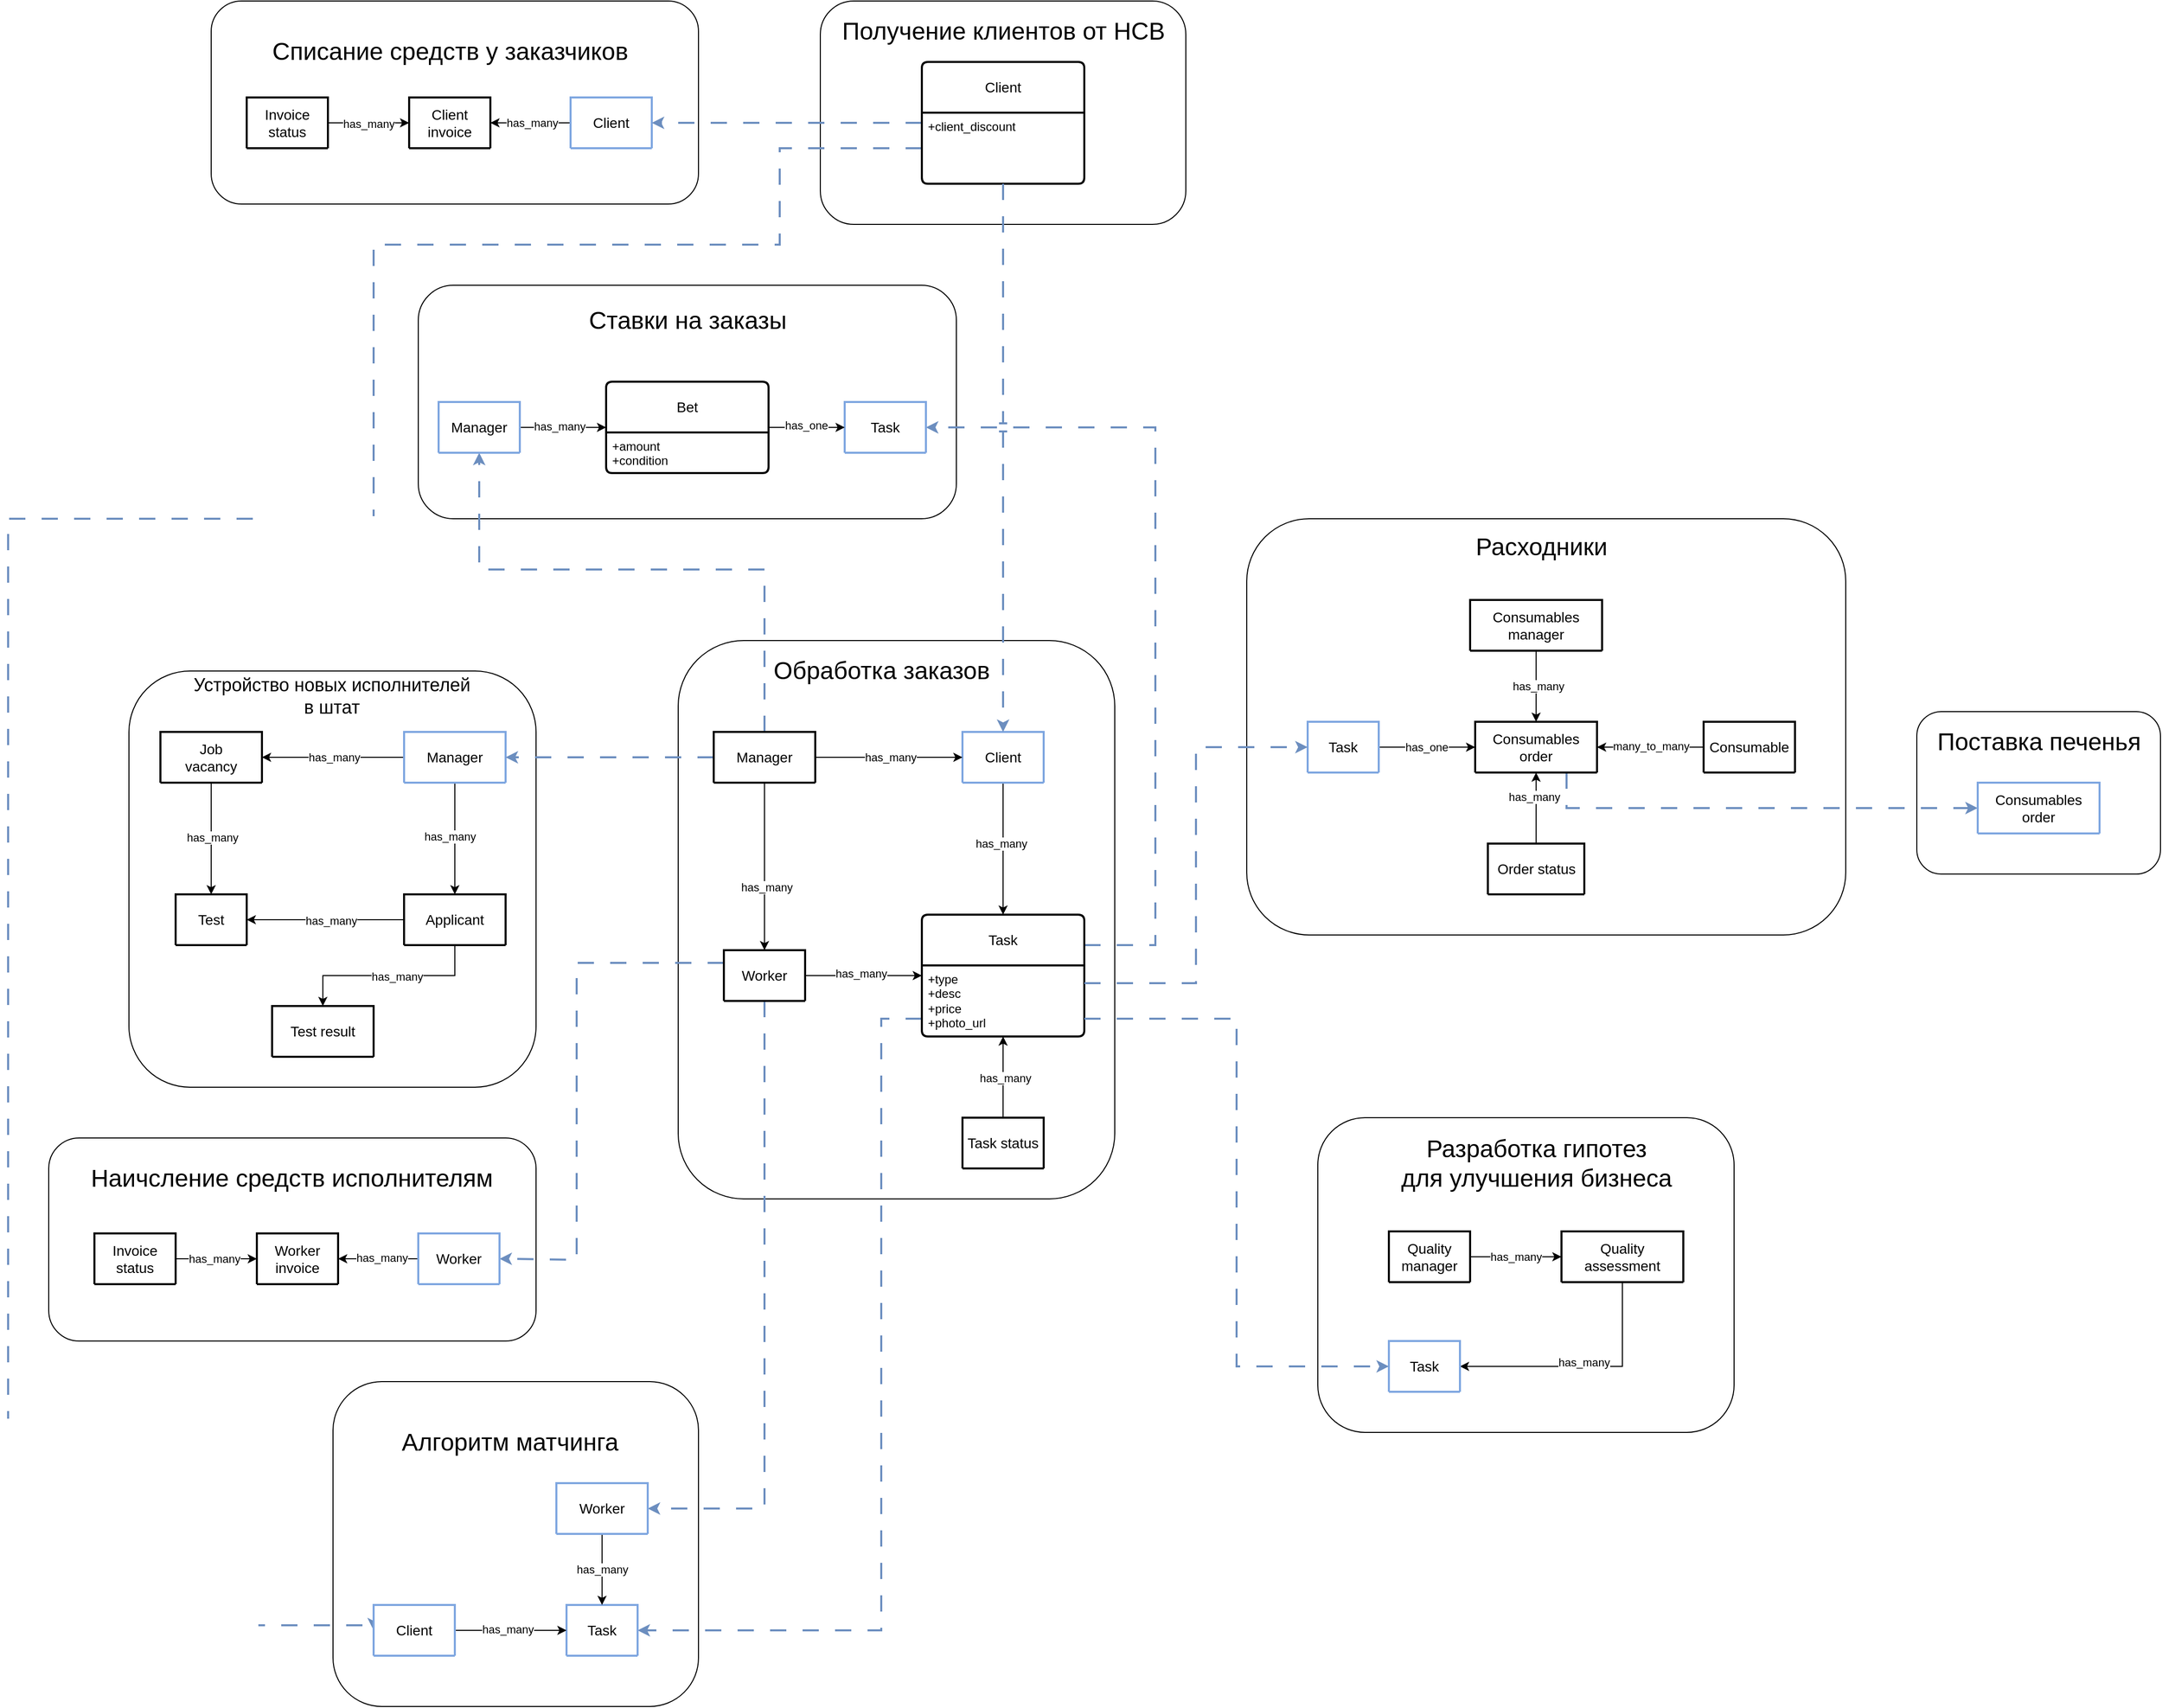 <mxfile version="26.0.9">
  <diagram name="Страница — 1" id="gqWjCBKimB9imq09bjyO">
    <mxGraphModel dx="2390" dy="2576" grid="1" gridSize="10" guides="1" tooltips="1" connect="1" arrows="1" fold="1" page="1" pageScale="1" pageWidth="827" pageHeight="1169" math="0" shadow="0">
      <root>
        <mxCell id="0" />
        <mxCell id="1" parent="0" />
        <mxCell id="gh-8znMGUpCOYyHDODqv-152" value="" style="rounded=1;whiteSpace=wrap;html=1;fillColor=none;" parent="1" vertex="1">
          <mxGeometry x="1260" y="-90" width="590" height="410" as="geometry" />
        </mxCell>
        <mxCell id="YF_jKcvH86-lbacQccW4-6" value="" style="rounded=1;whiteSpace=wrap;html=1;fillColor=none;" vertex="1" parent="1">
          <mxGeometry x="360" y="760" width="360" height="320" as="geometry" />
        </mxCell>
        <mxCell id="bqryw9lpH8J73LWhgrvI-31" value="" style="rounded=1;whiteSpace=wrap;html=1;fillColor=none;" parent="1" vertex="1">
          <mxGeometry x="159" y="60" width="401" height="410" as="geometry" />
        </mxCell>
        <mxCell id="bqryw9lpH8J73LWhgrvI-29" value="" style="rounded=1;whiteSpace=wrap;html=1;fillColor=none;" parent="1" vertex="1">
          <mxGeometry x="840" y="-600" width="360" height="220" as="geometry" />
        </mxCell>
        <mxCell id="xC7fjb5rs_8CJfGlBUiD-1" value="" style="rounded=1;whiteSpace=wrap;html=1;fillColor=none;" parent="1" vertex="1">
          <mxGeometry x="240" y="-600" width="480" height="200" as="geometry" />
        </mxCell>
        <mxCell id="bqryw9lpH8J73LWhgrvI-33" value="" style="rounded=1;whiteSpace=wrap;html=1;fillColor=none;" parent="1" vertex="1">
          <mxGeometry x="700" y="30" width="430" height="550" as="geometry" />
        </mxCell>
        <mxCell id="gh-8znMGUpCOYyHDODqv-158" value="" style="rounded=1;whiteSpace=wrap;html=1;fillColor=none;" parent="1" vertex="1">
          <mxGeometry x="444" y="-320" width="530" height="230" as="geometry" />
        </mxCell>
        <mxCell id="gh-8znMGUpCOYyHDODqv-161" value="" style="rounded=1;whiteSpace=wrap;html=1;fillColor=none;" parent="1" vertex="1">
          <mxGeometry x="1330" y="500" width="410" height="310" as="geometry" />
        </mxCell>
        <mxCell id="gh-8znMGUpCOYyHDODqv-3" value="Устройство новых исполнителей&lt;div&gt;в штат&lt;/div&gt;" style="text;html=1;align=center;verticalAlign=middle;whiteSpace=wrap;rounded=0;fontFamily=Helvetica;fontSize=18;fontColor=default;autosize=1;resizable=0;" parent="1" vertex="1">
          <mxGeometry x="209" y="55" width="300" height="60" as="geometry" />
        </mxCell>
        <mxCell id="gh-8znMGUpCOYyHDODqv-14" style="edgeStyle=orthogonalEdgeStyle;rounded=0;orthogonalLoop=1;jettySize=auto;html=1;entryX=1;entryY=0.5;entryDx=0;entryDy=0;" parent="1" source="gh-8znMGUpCOYyHDODqv-4" target="gh-8znMGUpCOYyHDODqv-10" edge="1">
          <mxGeometry relative="1" as="geometry" />
        </mxCell>
        <mxCell id="gh-8znMGUpCOYyHDODqv-15" value="has_many" style="edgeLabel;html=1;align=center;verticalAlign=middle;resizable=0;points=[];" parent="gh-8znMGUpCOYyHDODqv-14" vertex="1" connectable="0">
          <mxGeometry x="-0.067" y="1" relative="1" as="geometry">
            <mxPoint as="offset" />
          </mxGeometry>
        </mxCell>
        <mxCell id="gh-8znMGUpCOYyHDODqv-18" style="edgeStyle=orthogonalEdgeStyle;rounded=0;orthogonalLoop=1;jettySize=auto;html=1;exitX=0.5;exitY=1;exitDx=0;exitDy=0;" parent="1" source="gh-8znMGUpCOYyHDODqv-4" target="gh-8znMGUpCOYyHDODqv-16" edge="1">
          <mxGeometry relative="1" as="geometry" />
        </mxCell>
        <mxCell id="gh-8znMGUpCOYyHDODqv-20" value="has_many" style="edgeLabel;html=1;align=center;verticalAlign=middle;resizable=0;points=[];" parent="gh-8znMGUpCOYyHDODqv-18" vertex="1" connectable="0">
          <mxGeometry x="-0.08" y="1" relative="1" as="geometry">
            <mxPoint as="offset" />
          </mxGeometry>
        </mxCell>
        <mxCell id="gh-8znMGUpCOYyHDODqv-4" value="Applicant" style="swimlane;childLayout=stackLayout;horizontal=1;startSize=50;horizontalStack=0;rounded=1;fontSize=14;fontStyle=0;strokeWidth=2;resizeParent=0;resizeLast=1;shadow=0;dashed=0;align=center;arcSize=4;whiteSpace=wrap;html=1;" parent="1" vertex="1" collapsed="1">
          <mxGeometry x="430" y="280" width="100" height="50" as="geometry">
            <mxRectangle x="150" y="120" width="160" height="120" as="alternateBounds" />
          </mxGeometry>
        </mxCell>
        <mxCell id="gh-8znMGUpCOYyHDODqv-5" value="+Attribute1&#xa;+Attribute2&#xa;+Attribute3" style="align=left;strokeColor=none;fillColor=none;spacingLeft=4;fontSize=12;verticalAlign=top;resizable=0;rotatable=0;part=1;html=1;" parent="gh-8znMGUpCOYyHDODqv-4" vertex="1">
          <mxGeometry y="50" width="160" height="70" as="geometry" />
        </mxCell>
        <mxCell id="gh-8znMGUpCOYyHDODqv-8" style="edgeStyle=orthogonalEdgeStyle;rounded=0;orthogonalLoop=1;jettySize=auto;html=1;" parent="1" source="gh-8znMGUpCOYyHDODqv-6" target="gh-8znMGUpCOYyHDODqv-4" edge="1">
          <mxGeometry relative="1" as="geometry">
            <mxPoint x="280" y="165" as="targetPoint" />
          </mxGeometry>
        </mxCell>
        <mxCell id="gh-8znMGUpCOYyHDODqv-9" value="has_many" style="edgeLabel;html=1;align=center;verticalAlign=middle;resizable=0;points=[];" parent="gh-8znMGUpCOYyHDODqv-8" vertex="1" connectable="0">
          <mxGeometry x="-0.016" y="-4" relative="1" as="geometry">
            <mxPoint x="-1" y="-1" as="offset" />
          </mxGeometry>
        </mxCell>
        <mxCell id="gh-8znMGUpCOYyHDODqv-109" style="edgeStyle=orthogonalEdgeStyle;rounded=0;orthogonalLoop=1;jettySize=auto;html=1;entryX=1;entryY=0.5;entryDx=0;entryDy=0;" parent="1" source="gh-8znMGUpCOYyHDODqv-6" target="gh-8znMGUpCOYyHDODqv-105" edge="1">
          <mxGeometry relative="1" as="geometry" />
        </mxCell>
        <mxCell id="gh-8znMGUpCOYyHDODqv-110" value="has_many" style="edgeLabel;html=1;align=center;verticalAlign=middle;resizable=0;points=[];" parent="gh-8znMGUpCOYyHDODqv-109" vertex="1" connectable="0">
          <mxGeometry x="-0.017" relative="1" as="geometry">
            <mxPoint as="offset" />
          </mxGeometry>
        </mxCell>
        <mxCell id="gh-8znMGUpCOYyHDODqv-6" value="Manager" style="swimlane;childLayout=stackLayout;horizontal=1;startSize=50;horizontalStack=0;rounded=1;fontSize=14;fontStyle=0;strokeWidth=2;resizeParent=0;resizeLast=1;shadow=0;dashed=0;align=center;arcSize=4;whiteSpace=wrap;html=1;strokeColor=#7EA6E0;verticalAlign=middle;fontFamily=Helvetica;fontColor=default;fillColor=default;" parent="1" vertex="1" collapsed="1">
          <mxGeometry x="430" y="120" width="100" height="50" as="geometry">
            <mxRectangle x="364" y="120" width="160" height="120" as="alternateBounds" />
          </mxGeometry>
        </mxCell>
        <mxCell id="gh-8znMGUpCOYyHDODqv-7" value="+Attribute1&#xa;+Attribute2&#xa;+Attribute3" style="align=center;strokeColor=#7EA6E0;fillColor=default;spacingLeft=4;fontSize=14;verticalAlign=middle;resizable=0;rotatable=0;part=1;html=1;rounded=1;shadow=0;dashed=0;strokeWidth=2;arcSize=4;fontFamily=Helvetica;fontColor=default;fontStyle=0;" parent="gh-8znMGUpCOYyHDODqv-6" vertex="1">
          <mxGeometry y="50" width="160" height="70" as="geometry" />
        </mxCell>
        <mxCell id="gh-8znMGUpCOYyHDODqv-10" value="Test" style="swimlane;childLayout=stackLayout;horizontal=1;startSize=50;horizontalStack=0;rounded=1;fontSize=14;fontStyle=0;strokeWidth=2;resizeParent=0;resizeLast=1;shadow=0;dashed=0;align=center;arcSize=4;whiteSpace=wrap;html=1;" parent="1" vertex="1" collapsed="1">
          <mxGeometry x="205" y="280" width="70" height="50" as="geometry">
            <mxRectangle x="350" y="280" width="160" height="120" as="alternateBounds" />
          </mxGeometry>
        </mxCell>
        <mxCell id="gh-8znMGUpCOYyHDODqv-11" value="+Attribute1&#xa;+Attribute2&#xa;+Attribute3" style="align=left;strokeColor=none;fillColor=none;spacingLeft=4;fontSize=12;verticalAlign=top;resizable=0;rotatable=0;part=1;html=1;" parent="gh-8znMGUpCOYyHDODqv-10" vertex="1">
          <mxGeometry y="50" width="160" height="70" as="geometry" />
        </mxCell>
        <mxCell id="gh-8znMGUpCOYyHDODqv-16" value="Test result" style="swimlane;childLayout=stackLayout;horizontal=1;startSize=50;horizontalStack=0;rounded=1;fontSize=14;fontStyle=0;strokeWidth=2;resizeParent=0;resizeLast=1;shadow=0;dashed=0;align=center;arcSize=4;whiteSpace=wrap;html=1;" parent="1" vertex="1" collapsed="1">
          <mxGeometry x="300" y="390" width="100" height="50" as="geometry">
            <mxRectangle x="350" y="280" width="160" height="120" as="alternateBounds" />
          </mxGeometry>
        </mxCell>
        <mxCell id="gh-8znMGUpCOYyHDODqv-17" value="+Attribute1&#xa;+Attribute2&#xa;+Attribute3" style="align=left;strokeColor=none;fillColor=none;spacingLeft=4;fontSize=12;verticalAlign=top;resizable=0;rotatable=0;part=1;html=1;" parent="gh-8znMGUpCOYyHDODqv-16" vertex="1">
          <mxGeometry y="50" width="160" height="70" as="geometry" />
        </mxCell>
        <mxCell id="gh-8znMGUpCOYyHDODqv-42" style="edgeStyle=orthogonalEdgeStyle;rounded=0;orthogonalLoop=1;jettySize=auto;html=1;exitX=0.5;exitY=1;exitDx=0;exitDy=0;" parent="1" source="gh-8znMGUpCOYyHDODqv-28" target="gh-8znMGUpCOYyHDODqv-39" edge="1">
          <mxGeometry relative="1" as="geometry">
            <Array as="points">
              <mxPoint x="1020" y="220" />
              <mxPoint x="1020" y="220" />
            </Array>
          </mxGeometry>
        </mxCell>
        <mxCell id="gh-8znMGUpCOYyHDODqv-43" value="has_many" style="edgeLabel;html=1;align=center;verticalAlign=middle;resizable=0;points=[];" parent="gh-8znMGUpCOYyHDODqv-42" vertex="1" connectable="0">
          <mxGeometry x="-0.086" y="-2" relative="1" as="geometry">
            <mxPoint as="offset" />
          </mxGeometry>
        </mxCell>
        <mxCell id="YF_jKcvH86-lbacQccW4-5" style="edgeStyle=orthogonalEdgeStyle;rounded=0;orthogonalLoop=1;jettySize=auto;html=1;dashed=1;dashPattern=8 8;strokeColor=#6c8ebf;strokeWidth=2;align=center;verticalAlign=middle;fontFamily=Helvetica;fontSize=11;fontColor=default;labelBackgroundColor=default;jumpStyle=line;endArrow=classic;fillColor=#dae8fc;entryX=0;entryY=0.5;entryDx=0;entryDy=0;exitX=0;exitY=0.5;exitDx=0;exitDy=0;" edge="1" parent="1" source="bqryw9lpH8J73LWhgrvI-15" target="YF_jKcvH86-lbacQccW4-1">
          <mxGeometry relative="1" as="geometry">
            <mxPoint x="890" y="-460" as="sourcePoint" />
            <Array as="points">
              <mxPoint x="800" y="-455" />
              <mxPoint x="800" y="-360" />
              <mxPoint x="400" y="-360" />
              <mxPoint x="400" y="-90" />
              <mxPoint x="40" y="-90" />
              <mxPoint x="40" y="1000" />
              <mxPoint x="400" y="1000" />
            </Array>
          </mxGeometry>
        </mxCell>
        <mxCell id="gh-8znMGUpCOYyHDODqv-28" value="Client" style="swimlane;childLayout=stackLayout;horizontal=1;startSize=50;horizontalStack=0;rounded=1;fontSize=14;fontStyle=0;strokeWidth=2;resizeParent=0;resizeLast=1;shadow=0;dashed=0;align=center;arcSize=4;whiteSpace=wrap;html=1;strokeColor=#7EA6E0;verticalAlign=middle;fontFamily=Helvetica;fontColor=default;fillColor=default;" parent="1" vertex="1" collapsed="1">
          <mxGeometry x="980" y="120" width="80" height="50" as="geometry">
            <mxRectangle x="940" y="90" width="160" height="120" as="alternateBounds" />
          </mxGeometry>
        </mxCell>
        <mxCell id="gh-8znMGUpCOYyHDODqv-29" value="+client_discount" style="align=center;strokeColor=#7EA6E0;fillColor=default;spacingLeft=4;fontSize=14;verticalAlign=middle;resizable=0;rotatable=0;part=1;html=1;rounded=1;shadow=0;dashed=0;strokeWidth=2;arcSize=4;fontFamily=Helvetica;fontColor=default;fontStyle=0;" parent="gh-8znMGUpCOYyHDODqv-28" vertex="1">
          <mxGeometry y="50" width="160" height="70" as="geometry" />
        </mxCell>
        <mxCell id="gh-8znMGUpCOYyHDODqv-34" style="edgeStyle=orthogonalEdgeStyle;rounded=0;orthogonalLoop=1;jettySize=auto;html=1;entryX=0;entryY=0.5;entryDx=0;entryDy=0;" parent="1" source="gh-8znMGUpCOYyHDODqv-31" target="gh-8znMGUpCOYyHDODqv-28" edge="1">
          <mxGeometry relative="1" as="geometry" />
        </mxCell>
        <mxCell id="gh-8znMGUpCOYyHDODqv-35" value="has_many" style="edgeLabel;html=1;align=center;verticalAlign=middle;resizable=0;points=[];" parent="gh-8znMGUpCOYyHDODqv-34" vertex="1" connectable="0">
          <mxGeometry x="0.018" relative="1" as="geometry">
            <mxPoint as="offset" />
          </mxGeometry>
        </mxCell>
        <mxCell id="gh-8znMGUpCOYyHDODqv-44" style="edgeStyle=orthogonalEdgeStyle;rounded=0;orthogonalLoop=1;jettySize=auto;html=1;entryX=0.5;entryY=0;entryDx=0;entryDy=0;exitX=0.5;exitY=1;exitDx=0;exitDy=0;" parent="1" source="gh-8znMGUpCOYyHDODqv-31" target="gh-8znMGUpCOYyHDODqv-36" edge="1">
          <mxGeometry relative="1" as="geometry" />
        </mxCell>
        <mxCell id="gh-8znMGUpCOYyHDODqv-45" value="has_many" style="edgeLabel;html=1;align=center;verticalAlign=middle;resizable=0;points=[];" parent="gh-8znMGUpCOYyHDODqv-44" vertex="1" connectable="0">
          <mxGeometry x="0.249" y="2" relative="1" as="geometry">
            <mxPoint as="offset" />
          </mxGeometry>
        </mxCell>
        <mxCell id="bqryw9lpH8J73LWhgrvI-28" style="edgeStyle=orthogonalEdgeStyle;rounded=0;orthogonalLoop=1;jettySize=auto;html=1;entryX=1;entryY=0.5;entryDx=0;entryDy=0;dashed=1;dashPattern=8 8;strokeColor=#6c8ebf;strokeWidth=2;align=center;verticalAlign=middle;fontFamily=Helvetica;fontSize=11;fontColor=default;labelBackgroundColor=default;jumpStyle=line;endArrow=classic;fillColor=#dae8fc;" parent="1" source="gh-8znMGUpCOYyHDODqv-31" target="gh-8znMGUpCOYyHDODqv-6" edge="1">
          <mxGeometry relative="1" as="geometry" />
        </mxCell>
        <mxCell id="cY7FS3UNTNkY6hYoDvgC-40" style="edgeStyle=orthogonalEdgeStyle;rounded=0;orthogonalLoop=1;jettySize=auto;html=1;dashed=1;dashPattern=8 8;strokeColor=#6c8ebf;strokeWidth=2;align=center;verticalAlign=middle;fontFamily=Helvetica;fontSize=11;fontColor=default;labelBackgroundColor=default;jumpStyle=line;endArrow=classic;fillColor=#dae8fc;" parent="1" source="gh-8znMGUpCOYyHDODqv-31" target="gh-8znMGUpCOYyHDODqv-138" edge="1">
          <mxGeometry relative="1" as="geometry">
            <Array as="points">
              <mxPoint x="785" y="-40" />
              <mxPoint x="504" y="-40" />
            </Array>
          </mxGeometry>
        </mxCell>
        <mxCell id="gh-8znMGUpCOYyHDODqv-31" value="Manager" style="swimlane;childLayout=stackLayout;horizontal=1;startSize=50;horizontalStack=0;rounded=1;fontSize=14;fontStyle=0;strokeWidth=2;resizeParent=0;resizeLast=1;shadow=0;dashed=0;align=center;arcSize=4;whiteSpace=wrap;html=1;" parent="1" vertex="1" collapsed="1">
          <mxGeometry x="735" y="120" width="100" height="50" as="geometry">
            <mxRectangle x="520" y="30" width="160" height="120" as="alternateBounds" />
          </mxGeometry>
        </mxCell>
        <mxCell id="gh-8znMGUpCOYyHDODqv-32" value="+Attribute1&#xa;+Attribute2&#xa;+Attribute3" style="align=left;strokeColor=none;fillColor=none;spacingLeft=4;fontSize=12;verticalAlign=top;resizable=0;rotatable=0;part=1;html=1;" parent="gh-8znMGUpCOYyHDODqv-31" vertex="1">
          <mxGeometry y="50" width="160" height="70" as="geometry" />
        </mxCell>
        <mxCell id="bqryw9lpH8J73LWhgrvI-26" style="edgeStyle=orthogonalEdgeStyle;rounded=0;orthogonalLoop=1;jettySize=auto;html=1;entryX=0;entryY=0.5;entryDx=0;entryDy=0;" parent="1" source="gh-8znMGUpCOYyHDODqv-36" target="gh-8znMGUpCOYyHDODqv-39" edge="1">
          <mxGeometry relative="1" as="geometry" />
        </mxCell>
        <mxCell id="bqryw9lpH8J73LWhgrvI-27" value="has_many" style="edgeLabel;html=1;align=center;verticalAlign=middle;resizable=0;points=[];" parent="bqryw9lpH8J73LWhgrvI-26" vertex="1" connectable="0">
          <mxGeometry x="-0.043" y="2" relative="1" as="geometry">
            <mxPoint as="offset" />
          </mxGeometry>
        </mxCell>
        <mxCell id="cY7FS3UNTNkY6hYoDvgC-24" style="edgeStyle=orthogonalEdgeStyle;rounded=0;orthogonalLoop=1;jettySize=auto;html=1;entryX=1;entryY=0.5;entryDx=0;entryDy=0;dashed=1;dashPattern=8 8;strokeColor=#6c8ebf;strokeWidth=2;align=center;verticalAlign=middle;fontFamily=Helvetica;fontSize=11;fontColor=default;labelBackgroundColor=default;jumpStyle=line;endArrow=classic;fillColor=#dae8fc;exitX=0;exitY=0.25;exitDx=0;exitDy=0;" parent="1" source="gh-8znMGUpCOYyHDODqv-36" target="cY7FS3UNTNkY6hYoDvgC-8" edge="1">
          <mxGeometry relative="1" as="geometry">
            <Array as="points">
              <mxPoint x="600" y="347" />
              <mxPoint x="600" y="640" />
              <mxPoint x="564" y="640" />
            </Array>
          </mxGeometry>
        </mxCell>
        <mxCell id="cY7FS3UNTNkY6hYoDvgC-38" style="edgeStyle=orthogonalEdgeStyle;rounded=0;orthogonalLoop=1;jettySize=auto;html=1;entryX=1;entryY=0.5;entryDx=0;entryDy=0;dashed=1;dashPattern=8 8;strokeColor=#6c8ebf;strokeWidth=2;align=center;verticalAlign=middle;fontFamily=Helvetica;fontSize=11;fontColor=default;labelBackgroundColor=default;jumpStyle=line;endArrow=classic;fillColor=#dae8fc;" parent="1" source="gh-8znMGUpCOYyHDODqv-36" target="cY7FS3UNTNkY6hYoDvgC-30" edge="1">
          <mxGeometry relative="1" as="geometry">
            <Array as="points">
              <mxPoint x="785" y="885" />
            </Array>
          </mxGeometry>
        </mxCell>
        <mxCell id="gh-8znMGUpCOYyHDODqv-36" value="Worker" style="swimlane;childLayout=stackLayout;horizontal=1;startSize=50;horizontalStack=0;rounded=1;fontSize=14;fontStyle=0;strokeWidth=2;resizeParent=0;resizeLast=1;shadow=0;dashed=0;align=center;arcSize=4;whiteSpace=wrap;html=1;" parent="1" vertex="1" collapsed="1">
          <mxGeometry x="745" y="335" width="80" height="50" as="geometry">
            <mxRectangle x="520" y="30" width="160" height="120" as="alternateBounds" />
          </mxGeometry>
        </mxCell>
        <mxCell id="gh-8znMGUpCOYyHDODqv-37" value="+Attribute1&#xa;+Attribute2&#xa;+Attribute3" style="align=left;strokeColor=none;fillColor=none;spacingLeft=4;fontSize=12;verticalAlign=top;resizable=0;rotatable=0;part=1;html=1;" parent="gh-8znMGUpCOYyHDODqv-36" vertex="1">
          <mxGeometry y="50" width="160" height="70" as="geometry" />
        </mxCell>
        <mxCell id="cY7FS3UNTNkY6hYoDvgC-37" style="edgeStyle=orthogonalEdgeStyle;rounded=0;orthogonalLoop=1;jettySize=auto;html=1;entryX=1;entryY=0.5;entryDx=0;entryDy=0;dashed=1;dashPattern=8 8;strokeColor=#6c8ebf;strokeWidth=2;align=center;verticalAlign=middle;fontFamily=Helvetica;fontSize=11;fontColor=default;labelBackgroundColor=default;jumpStyle=line;endArrow=classic;fillColor=#dae8fc;exitX=0;exitY=0.75;exitDx=0;exitDy=0;" parent="1" source="gh-8znMGUpCOYyHDODqv-40" target="cY7FS3UNTNkY6hYoDvgC-28" edge="1">
          <mxGeometry relative="1" as="geometry">
            <Array as="points">
              <mxPoint x="900" y="402" />
              <mxPoint x="900" y="1005" />
            </Array>
          </mxGeometry>
        </mxCell>
        <mxCell id="cY7FS3UNTNkY6hYoDvgC-39" style="edgeStyle=orthogonalEdgeStyle;rounded=0;orthogonalLoop=1;jettySize=auto;html=1;entryX=1;entryY=0.5;entryDx=0;entryDy=0;dashed=1;dashPattern=8 8;strokeColor=#6c8ebf;strokeWidth=2;align=center;verticalAlign=middle;fontFamily=Helvetica;fontSize=11;fontColor=default;labelBackgroundColor=default;jumpStyle=line;endArrow=classic;fillColor=#dae8fc;exitX=1;exitY=0.25;exitDx=0;exitDy=0;" parent="1" source="gh-8znMGUpCOYyHDODqv-39" target="gh-8znMGUpCOYyHDODqv-141" edge="1">
          <mxGeometry relative="1" as="geometry">
            <Array as="points">
              <mxPoint x="1170" y="330" />
              <mxPoint x="1170" y="-180" />
            </Array>
          </mxGeometry>
        </mxCell>
        <mxCell id="gh-8znMGUpCOYyHDODqv-39" value="Task" style="swimlane;childLayout=stackLayout;horizontal=1;startSize=50;horizontalStack=0;rounded=1;fontSize=14;fontStyle=0;strokeWidth=2;resizeParent=0;resizeLast=1;shadow=0;dashed=0;align=center;arcSize=4;whiteSpace=wrap;html=1;" parent="1" vertex="1">
          <mxGeometry x="940" y="300" width="160" height="120" as="geometry">
            <mxRectangle x="940" y="300" width="70" height="50" as="alternateBounds" />
          </mxGeometry>
        </mxCell>
        <mxCell id="gh-8znMGUpCOYyHDODqv-40" value="&lt;div&gt;+type&lt;/div&gt;+desc&lt;br&gt;+price&lt;br&gt;+photo_url" style="align=left;strokeColor=none;fillColor=none;spacingLeft=4;fontSize=12;verticalAlign=top;resizable=0;rotatable=0;part=1;html=1;" parent="gh-8znMGUpCOYyHDODqv-39" vertex="1">
          <mxGeometry y="50" width="160" height="70" as="geometry" />
        </mxCell>
        <mxCell id="gh-8znMGUpCOYyHDODqv-48" value="Расходники" style="text;html=1;align=center;verticalAlign=middle;resizable=0;points=[];autosize=1;strokeColor=none;fillColor=none;fontSize=24;" parent="1" vertex="1">
          <mxGeometry x="1470" y="-82" width="160" height="40" as="geometry" />
        </mxCell>
        <mxCell id="YF_jKcvH86-lbacQccW4-10" style="edgeStyle=orthogonalEdgeStyle;rounded=0;orthogonalLoop=1;jettySize=auto;html=1;exitX=0.75;exitY=1;exitDx=0;exitDy=0;dashed=1;dashPattern=8 8;strokeColor=#6c8ebf;strokeWidth=2;align=center;verticalAlign=middle;fontFamily=Helvetica;fontSize=11;fontColor=default;labelBackgroundColor=default;jumpStyle=line;endArrow=classic;fillColor=#dae8fc;entryX=0;entryY=0.5;entryDx=0;entryDy=0;" edge="1" parent="1" source="gh-8znMGUpCOYyHDODqv-49" target="YF_jKcvH86-lbacQccW4-8">
          <mxGeometry relative="1" as="geometry">
            <mxPoint x="2030" y="230" as="targetPoint" />
            <Array as="points">
              <mxPoint x="1575" y="195" />
            </Array>
          </mxGeometry>
        </mxCell>
        <mxCell id="gh-8znMGUpCOYyHDODqv-49" value="Consumables order" style="swimlane;childLayout=stackLayout;horizontal=1;startSize=50;horizontalStack=0;rounded=1;fontSize=14;fontStyle=0;strokeWidth=2;resizeParent=0;resizeLast=1;shadow=0;dashed=0;align=center;arcSize=4;whiteSpace=wrap;html=1;" parent="1" vertex="1" collapsed="1">
          <mxGeometry x="1485" y="110" width="120" height="50" as="geometry">
            <mxRectangle x="1280" y="120" width="160" height="120" as="alternateBounds" />
          </mxGeometry>
        </mxCell>
        <mxCell id="gh-8znMGUpCOYyHDODqv-50" value="+Attribute1&#xa;+Attribute2&#xa;+Attribute3" style="align=left;strokeColor=none;fillColor=none;spacingLeft=4;fontSize=12;verticalAlign=top;resizable=0;rotatable=0;part=1;html=1;" parent="gh-8znMGUpCOYyHDODqv-49" vertex="1">
          <mxGeometry y="50" width="160" height="70" as="geometry" />
        </mxCell>
        <mxCell id="gh-8znMGUpCOYyHDODqv-53" style="edgeStyle=orthogonalEdgeStyle;rounded=0;orthogonalLoop=1;jettySize=auto;html=1;entryX=1;entryY=0.5;entryDx=0;entryDy=0;" parent="1" source="gh-8znMGUpCOYyHDODqv-51" target="gh-8znMGUpCOYyHDODqv-49" edge="1">
          <mxGeometry relative="1" as="geometry">
            <mxPoint x="1670" y="135" as="targetPoint" />
          </mxGeometry>
        </mxCell>
        <mxCell id="gh-8znMGUpCOYyHDODqv-54" value="many_to_many" style="edgeLabel;html=1;align=center;verticalAlign=middle;resizable=0;points=[];" parent="gh-8znMGUpCOYyHDODqv-53" vertex="1" connectable="0">
          <mxGeometry x="-0.011" relative="1" as="geometry">
            <mxPoint y="-1" as="offset" />
          </mxGeometry>
        </mxCell>
        <mxCell id="gh-8znMGUpCOYyHDODqv-51" value="Consumable" style="swimlane;childLayout=stackLayout;horizontal=1;startSize=50;horizontalStack=0;rounded=1;fontSize=14;fontStyle=0;strokeWidth=2;resizeParent=0;resizeLast=1;shadow=0;dashed=0;align=center;arcSize=4;whiteSpace=wrap;html=1;" parent="1" vertex="1" collapsed="1">
          <mxGeometry x="1710" y="110" width="90" height="50" as="geometry">
            <mxRectangle x="1500" y="110" width="160" height="120" as="alternateBounds" />
          </mxGeometry>
        </mxCell>
        <mxCell id="gh-8znMGUpCOYyHDODqv-52" value="+Attribute1&#xa;+Attribute2&#xa;+Attribute3" style="align=left;strokeColor=none;fillColor=none;spacingLeft=4;fontSize=12;verticalAlign=top;resizable=0;rotatable=0;part=1;html=1;" parent="gh-8znMGUpCOYyHDODqv-51" vertex="1">
          <mxGeometry y="50" width="160" height="70" as="geometry" />
        </mxCell>
        <mxCell id="gh-8znMGUpCOYyHDODqv-72" style="edgeStyle=orthogonalEdgeStyle;rounded=0;orthogonalLoop=1;jettySize=auto;html=1;entryX=0.5;entryY=1;entryDx=0;entryDy=0;" parent="1" source="gh-8znMGUpCOYyHDODqv-55" target="gh-8znMGUpCOYyHDODqv-49" edge="1">
          <mxGeometry relative="1" as="geometry" />
        </mxCell>
        <mxCell id="gh-8znMGUpCOYyHDODqv-73" value="has_many" style="edgeLabel;html=1;align=center;verticalAlign=middle;resizable=0;points=[];" parent="gh-8znMGUpCOYyHDODqv-72" vertex="1" connectable="0">
          <mxGeometry x="0.319" y="2" relative="1" as="geometry">
            <mxPoint as="offset" />
          </mxGeometry>
        </mxCell>
        <mxCell id="gh-8znMGUpCOYyHDODqv-55" value="Order status" style="swimlane;childLayout=stackLayout;horizontal=1;startSize=50;horizontalStack=0;rounded=1;fontSize=14;fontStyle=0;strokeWidth=2;resizeParent=0;resizeLast=1;shadow=0;dashed=0;align=center;arcSize=4;whiteSpace=wrap;html=1;" parent="1" vertex="1" collapsed="1">
          <mxGeometry x="1497.5" y="230" width="95" height="50" as="geometry">
            <mxRectangle x="1560" y="260" width="160" height="120" as="alternateBounds" />
          </mxGeometry>
        </mxCell>
        <mxCell id="gh-8znMGUpCOYyHDODqv-56" value="+Attribute1&#xa;+Attribute2&#xa;+Attribute3" style="align=left;strokeColor=none;fillColor=none;spacingLeft=4;fontSize=12;verticalAlign=top;resizable=0;rotatable=0;part=1;html=1;" parent="gh-8znMGUpCOYyHDODqv-55" vertex="1">
          <mxGeometry y="50" width="160" height="70" as="geometry" />
        </mxCell>
        <mxCell id="gh-8znMGUpCOYyHDODqv-64" style="edgeStyle=orthogonalEdgeStyle;rounded=0;orthogonalLoop=1;jettySize=auto;html=1;entryX=0.5;entryY=0;entryDx=0;entryDy=0;exitX=0.5;exitY=1;exitDx=0;exitDy=0;" parent="1" source="gh-8znMGUpCOYyHDODqv-84" target="gh-8znMGUpCOYyHDODqv-49" edge="1">
          <mxGeometry relative="1" as="geometry">
            <mxPoint x="1545" y="40" as="sourcePoint" />
          </mxGeometry>
        </mxCell>
        <mxCell id="gh-8znMGUpCOYyHDODqv-66" value="has_many" style="edgeLabel;html=1;align=center;verticalAlign=middle;resizable=0;points=[];" parent="gh-8znMGUpCOYyHDODqv-64" vertex="1" connectable="0">
          <mxGeometry x="-0.009" y="2" relative="1" as="geometry">
            <mxPoint as="offset" />
          </mxGeometry>
        </mxCell>
        <mxCell id="gh-8znMGUpCOYyHDODqv-74" style="edgeStyle=orthogonalEdgeStyle;rounded=0;orthogonalLoop=1;jettySize=auto;html=1;entryX=0.5;entryY=1;entryDx=0;entryDy=0;" parent="1" source="gh-8znMGUpCOYyHDODqv-68" target="gh-8znMGUpCOYyHDODqv-40" edge="1">
          <mxGeometry relative="1" as="geometry" />
        </mxCell>
        <mxCell id="gh-8znMGUpCOYyHDODqv-75" value="has_many" style="edgeLabel;html=1;align=center;verticalAlign=middle;resizable=0;points=[];" parent="gh-8znMGUpCOYyHDODqv-74" vertex="1" connectable="0">
          <mxGeometry x="-0.014" y="-2" relative="1" as="geometry">
            <mxPoint as="offset" />
          </mxGeometry>
        </mxCell>
        <mxCell id="gh-8znMGUpCOYyHDODqv-68" value="Task status" style="swimlane;childLayout=stackLayout;horizontal=1;startSize=50;horizontalStack=0;rounded=1;fontSize=14;fontStyle=0;strokeWidth=2;resizeParent=0;resizeLast=1;shadow=0;dashed=0;align=center;arcSize=4;whiteSpace=wrap;html=1;" parent="1" vertex="1" collapsed="1">
          <mxGeometry x="980" y="500" width="80" height="50" as="geometry">
            <mxRectangle x="1030" y="200" width="160" height="120" as="alternateBounds" />
          </mxGeometry>
        </mxCell>
        <mxCell id="gh-8znMGUpCOYyHDODqv-69" value="+Attribute1&#xa;+Attribute2&#xa;+Attribute3" style="align=left;strokeColor=none;fillColor=none;spacingLeft=4;fontSize=12;verticalAlign=top;resizable=0;rotatable=0;part=1;html=1;" parent="gh-8znMGUpCOYyHDODqv-68" vertex="1">
          <mxGeometry y="50" width="160" height="70" as="geometry" />
        </mxCell>
        <mxCell id="gh-8znMGUpCOYyHDODqv-76" value="Разработка гипотез&lt;div&gt;для улучшения бизнеса&lt;/div&gt;" style="text;html=1;align=center;verticalAlign=middle;resizable=0;points=[];autosize=1;strokeColor=none;fillColor=none;fontSize=24;" parent="1" vertex="1">
          <mxGeometry x="1400" y="510" width="290" height="70" as="geometry" />
        </mxCell>
        <mxCell id="gh-8znMGUpCOYyHDODqv-91" style="edgeStyle=orthogonalEdgeStyle;rounded=0;orthogonalLoop=1;jettySize=auto;html=1;entryX=0;entryY=0.5;entryDx=0;entryDy=0;" parent="1" source="gh-8znMGUpCOYyHDODqv-78" target="gh-8znMGUpCOYyHDODqv-89" edge="1">
          <mxGeometry relative="1" as="geometry" />
        </mxCell>
        <mxCell id="gh-8znMGUpCOYyHDODqv-92" value="has_many" style="edgeLabel;html=1;align=center;verticalAlign=middle;resizable=0;points=[];" parent="gh-8znMGUpCOYyHDODqv-91" vertex="1" connectable="0">
          <mxGeometry x="0.002" relative="1" as="geometry">
            <mxPoint as="offset" />
          </mxGeometry>
        </mxCell>
        <mxCell id="gh-8znMGUpCOYyHDODqv-78" value="Quality manager" style="swimlane;childLayout=stackLayout;horizontal=1;startSize=50;horizontalStack=0;rounded=1;fontSize=14;fontStyle=0;strokeWidth=2;resizeParent=0;resizeLast=1;shadow=0;dashed=0;align=center;arcSize=4;whiteSpace=wrap;html=1;" parent="1" vertex="1" collapsed="1">
          <mxGeometry x="1400" y="612" width="80" height="50" as="geometry">
            <mxRectangle x="1830" y="-10" width="160" height="120" as="alternateBounds" />
          </mxGeometry>
        </mxCell>
        <mxCell id="gh-8znMGUpCOYyHDODqv-79" value="+Attribute1&#xa;+Attribute2&#xa;+Attribute3" style="align=left;strokeColor=none;fillColor=none;spacingLeft=4;fontSize=12;verticalAlign=top;resizable=0;rotatable=0;part=1;html=1;" parent="gh-8znMGUpCOYyHDODqv-78" vertex="1">
          <mxGeometry y="50" width="160" height="70" as="geometry" />
        </mxCell>
        <mxCell id="gh-8znMGUpCOYyHDODqv-84" value="Consumables&lt;div&gt;manager&lt;/div&gt;" style="swimlane;childLayout=stackLayout;horizontal=1;startSize=50;horizontalStack=0;rounded=1;fontSize=14;fontStyle=0;strokeWidth=2;resizeParent=0;resizeLast=1;shadow=0;dashed=0;align=center;arcSize=4;whiteSpace=wrap;html=1;" parent="1" vertex="1" collapsed="1">
          <mxGeometry x="1480" y="-10" width="130" height="50" as="geometry">
            <mxRectangle x="1360" y="-370" width="160" height="120" as="alternateBounds" />
          </mxGeometry>
        </mxCell>
        <mxCell id="gh-8znMGUpCOYyHDODqv-85" value="+Attribute1&#xa;+Attribute2&#xa;+Attribute3" style="align=left;strokeColor=none;fillColor=none;spacingLeft=4;fontSize=12;verticalAlign=top;resizable=0;rotatable=0;part=1;html=1;" parent="gh-8znMGUpCOYyHDODqv-84" vertex="1">
          <mxGeometry y="50" width="160" height="70" as="geometry" />
        </mxCell>
        <mxCell id="gh-8znMGUpCOYyHDODqv-98" style="edgeStyle=orthogonalEdgeStyle;rounded=0;orthogonalLoop=1;jettySize=auto;html=1;entryX=1;entryY=0.5;entryDx=0;entryDy=0;exitX=0.5;exitY=1;exitDx=0;exitDy=0;" parent="1" source="gh-8znMGUpCOYyHDODqv-89" target="gh-8znMGUpCOYyHDODqv-95" edge="1">
          <mxGeometry relative="1" as="geometry" />
        </mxCell>
        <mxCell id="gh-8znMGUpCOYyHDODqv-99" value="has_many" style="edgeLabel;html=1;align=center;verticalAlign=middle;resizable=0;points=[];" parent="gh-8znMGUpCOYyHDODqv-98" vertex="1" connectable="0">
          <mxGeometry x="-0.005" y="-4" relative="1" as="geometry">
            <mxPoint as="offset" />
          </mxGeometry>
        </mxCell>
        <mxCell id="gh-8znMGUpCOYyHDODqv-89" value="Quality&lt;div&gt;assessment&lt;/div&gt;" style="swimlane;childLayout=stackLayout;horizontal=1;startSize=50;horizontalStack=0;rounded=1;fontSize=14;fontStyle=0;strokeWidth=2;resizeParent=0;resizeLast=1;shadow=0;dashed=0;align=center;arcSize=4;whiteSpace=wrap;html=1;" parent="1" vertex="1" collapsed="1">
          <mxGeometry x="1570" y="612" width="120" height="50" as="geometry">
            <mxRectangle x="1960" y="50" width="160" height="120" as="alternateBounds" />
          </mxGeometry>
        </mxCell>
        <mxCell id="gh-8znMGUpCOYyHDODqv-90" value="+Attribute1&#xa;+Attribute2&#xa;+Attribute3" style="align=left;strokeColor=none;fillColor=none;spacingLeft=4;fontSize=12;verticalAlign=top;resizable=0;rotatable=0;part=1;html=1;" parent="gh-8znMGUpCOYyHDODqv-89" vertex="1">
          <mxGeometry y="50" width="160" height="70" as="geometry" />
        </mxCell>
        <mxCell id="gh-8znMGUpCOYyHDODqv-95" value="Task" style="swimlane;childLayout=stackLayout;horizontal=1;startSize=50;horizontalStack=0;rounded=1;fontSize=14;fontStyle=0;strokeWidth=2;resizeParent=0;resizeLast=1;shadow=0;dashed=0;align=center;arcSize=4;whiteSpace=wrap;html=1;strokeColor=#7EA6E0;" parent="1" vertex="1" collapsed="1">
          <mxGeometry x="1400" y="720" width="70" height="50" as="geometry">
            <mxRectangle x="1840" y="180" width="160" height="120" as="alternateBounds" />
          </mxGeometry>
        </mxCell>
        <mxCell id="gh-8znMGUpCOYyHDODqv-96" value="+Attribute1&#xa;+Attribute2&#xa;+Attribute3" style="align=left;strokeColor=none;fillColor=none;spacingLeft=4;fontSize=12;verticalAlign=top;resizable=0;rotatable=0;part=1;html=1;" parent="gh-8znMGUpCOYyHDODqv-95" vertex="1">
          <mxGeometry y="50" width="160" height="70" as="geometry" />
        </mxCell>
        <mxCell id="gh-8znMGUpCOYyHDODqv-97" style="edgeStyle=orthogonalEdgeStyle;rounded=0;orthogonalLoop=1;jettySize=auto;html=1;dashed=1;dashPattern=8 8;strokeColor=#6c8ebf;strokeWidth=2;align=center;verticalAlign=middle;fontFamily=Helvetica;fontSize=11;fontColor=default;labelBackgroundColor=default;endArrow=classic;fillColor=#dae8fc;exitX=1;exitY=0.75;exitDx=0;exitDy=0;entryX=0;entryY=0.5;entryDx=0;entryDy=0;jumpStyle=line;" parent="1" source="gh-8znMGUpCOYyHDODqv-40" target="gh-8znMGUpCOYyHDODqv-95" edge="1">
          <mxGeometry relative="1" as="geometry">
            <mxPoint x="1340" y="870" as="targetPoint" />
            <Array as="points">
              <mxPoint x="1250" y="402" />
              <mxPoint x="1250" y="745" />
            </Array>
          </mxGeometry>
        </mxCell>
        <mxCell id="gh-8znMGUpCOYyHDODqv-102" style="edgeStyle=orthogonalEdgeStyle;rounded=0;orthogonalLoop=1;jettySize=auto;html=1;entryX=0;entryY=0.5;entryDx=0;entryDy=0;" parent="1" source="gh-8znMGUpCOYyHDODqv-100" target="gh-8znMGUpCOYyHDODqv-49" edge="1">
          <mxGeometry relative="1" as="geometry" />
        </mxCell>
        <mxCell id="gh-8znMGUpCOYyHDODqv-103" value="has_one" style="edgeLabel;html=1;align=center;verticalAlign=middle;resizable=0;points=[];" parent="gh-8znMGUpCOYyHDODqv-102" vertex="1" connectable="0">
          <mxGeometry x="-0.017" y="-3" relative="1" as="geometry">
            <mxPoint y="-3" as="offset" />
          </mxGeometry>
        </mxCell>
        <mxCell id="gh-8znMGUpCOYyHDODqv-100" value="Task" style="swimlane;childLayout=stackLayout;horizontal=1;startSize=50;horizontalStack=0;rounded=1;fontSize=14;fontStyle=0;strokeWidth=2;resizeParent=0;resizeLast=1;shadow=0;dashed=0;align=center;arcSize=4;whiteSpace=wrap;html=1;strokeColor=#7EA6E0;" parent="1" vertex="1" collapsed="1">
          <mxGeometry x="1320" y="110" width="70" height="50" as="geometry">
            <mxRectangle x="1250" y="25" width="160" height="120" as="alternateBounds" />
          </mxGeometry>
        </mxCell>
        <mxCell id="gh-8znMGUpCOYyHDODqv-101" value="+Attribute1&#xa;+Attribute2&#xa;+Attribute3" style="align=left;strokeColor=none;fillColor=none;spacingLeft=4;fontSize=12;verticalAlign=top;resizable=0;rotatable=0;part=1;html=1;" parent="gh-8znMGUpCOYyHDODqv-100" vertex="1">
          <mxGeometry y="50" width="160" height="70" as="geometry" />
        </mxCell>
        <mxCell id="gh-8znMGUpCOYyHDODqv-104" style="edgeStyle=orthogonalEdgeStyle;rounded=0;orthogonalLoop=1;jettySize=auto;html=1;entryX=0;entryY=0.5;entryDx=0;entryDy=0;dashed=1;dashPattern=8 8;strokeColor=#6c8ebf;strokeWidth=2;align=center;verticalAlign=middle;fontFamily=Helvetica;fontSize=11;fontColor=default;labelBackgroundColor=default;endArrow=classic;fillColor=#dae8fc;exitX=1;exitY=0.25;exitDx=0;exitDy=0;jumpStyle=line;" parent="1" source="gh-8znMGUpCOYyHDODqv-40" target="gh-8znMGUpCOYyHDODqv-100" edge="1">
          <mxGeometry relative="1" as="geometry" />
        </mxCell>
        <mxCell id="gh-8znMGUpCOYyHDODqv-107" style="edgeStyle=orthogonalEdgeStyle;rounded=0;orthogonalLoop=1;jettySize=auto;html=1;entryX=0.5;entryY=0;entryDx=0;entryDy=0;" parent="1" source="gh-8znMGUpCOYyHDODqv-105" target="gh-8znMGUpCOYyHDODqv-10" edge="1">
          <mxGeometry relative="1" as="geometry" />
        </mxCell>
        <mxCell id="gh-8znMGUpCOYyHDODqv-108" value="has_many" style="edgeLabel;html=1;align=center;verticalAlign=middle;resizable=0;points=[];" parent="gh-8znMGUpCOYyHDODqv-107" vertex="1" connectable="0">
          <mxGeometry x="-0.026" y="1" relative="1" as="geometry">
            <mxPoint as="offset" />
          </mxGeometry>
        </mxCell>
        <mxCell id="gh-8znMGUpCOYyHDODqv-105" value="Job&lt;div&gt;vacancy&lt;/div&gt;" style="swimlane;childLayout=stackLayout;horizontal=1;startSize=50;horizontalStack=0;rounded=1;fontSize=14;fontStyle=0;strokeWidth=2;resizeParent=0;resizeLast=1;shadow=0;dashed=0;align=center;arcSize=4;whiteSpace=wrap;html=1;" parent="1" vertex="1" collapsed="1">
          <mxGeometry x="190" y="120" width="100" height="50" as="geometry">
            <mxRectangle x="310" y="70" width="160" height="120" as="alternateBounds" />
          </mxGeometry>
        </mxCell>
        <mxCell id="gh-8znMGUpCOYyHDODqv-106" value="+Attribute1&#xa;+Attribute2&#xa;+Attribute3" style="align=left;strokeColor=none;fillColor=none;spacingLeft=4;fontSize=12;verticalAlign=top;resizable=0;rotatable=0;part=1;html=1;" parent="gh-8znMGUpCOYyHDODqv-105" vertex="1">
          <mxGeometry y="50" width="160" height="70" as="geometry" />
        </mxCell>
        <mxCell id="gh-8znMGUpCOYyHDODqv-111" value="Списание средств у заказчиков" style="text;html=1;align=center;verticalAlign=middle;resizable=0;points=[];autosize=1;strokeColor=none;fillColor=none;fontFamily=Helvetica;fontSize=24;fontColor=default;" parent="1" vertex="1">
          <mxGeometry x="290" y="-570" width="370" height="40" as="geometry" />
        </mxCell>
        <mxCell id="cY7FS3UNTNkY6hYoDvgC-26" style="edgeStyle=orthogonalEdgeStyle;rounded=0;orthogonalLoop=1;jettySize=auto;html=1;" parent="1" source="gh-8znMGUpCOYyHDODqv-115" target="gh-8znMGUpCOYyHDODqv-125" edge="1">
          <mxGeometry relative="1" as="geometry" />
        </mxCell>
        <mxCell id="cY7FS3UNTNkY6hYoDvgC-27" value="has_many" style="edgeLabel;html=1;align=center;verticalAlign=middle;resizable=0;points=[];" parent="cY7FS3UNTNkY6hYoDvgC-26" vertex="1" connectable="0">
          <mxGeometry x="0.128" y="4" relative="1" as="geometry">
            <mxPoint x="6" y="-4" as="offset" />
          </mxGeometry>
        </mxCell>
        <mxCell id="gh-8znMGUpCOYyHDODqv-115" value="Client" style="swimlane;childLayout=stackLayout;horizontal=1;startSize=50;horizontalStack=0;rounded=1;fontSize=14;fontStyle=0;strokeWidth=2;resizeParent=0;resizeLast=1;shadow=0;dashed=0;align=center;arcSize=4;whiteSpace=wrap;html=1;strokeColor=#7EA6E0;verticalAlign=middle;fontFamily=Helvetica;fontColor=default;fillColor=default;" parent="1" vertex="1" collapsed="1">
          <mxGeometry x="594" y="-505" width="80" height="50" as="geometry">
            <mxRectangle x="500" y="-20" width="160" height="120" as="alternateBounds" />
          </mxGeometry>
        </mxCell>
        <mxCell id="gh-8znMGUpCOYyHDODqv-116" value="+Attribute1&#xa;+Attribute2&#xa;+Attribute3" style="align=center;strokeColor=#7EA6E0;fillColor=default;spacingLeft=4;fontSize=14;verticalAlign=middle;resizable=0;rotatable=0;part=1;html=1;rounded=1;shadow=0;dashed=0;strokeWidth=2;arcSize=4;fontFamily=Helvetica;fontColor=default;fontStyle=0;" parent="gh-8znMGUpCOYyHDODqv-115" vertex="1">
          <mxGeometry y="50" width="160" height="70" as="geometry" />
        </mxCell>
        <mxCell id="cY7FS3UNTNkY6hYoDvgC-33" value="" style="rounded=1;whiteSpace=wrap;html=1;strokeColor=default;fillColor=none;" parent="gh-8znMGUpCOYyHDODqv-115" vertex="1">
          <mxGeometry x="-352.5" y="-90" width="485" height="200" as="geometry" />
        </mxCell>
        <mxCell id="gh-8znMGUpCOYyHDODqv-125" value="Client&lt;div&gt;invoice&lt;/div&gt;" style="swimlane;childLayout=stackLayout;horizontal=1;startSize=50;horizontalStack=0;rounded=1;fontSize=14;fontStyle=0;strokeWidth=2;resizeParent=0;resizeLast=1;shadow=0;dashed=0;align=center;arcSize=4;whiteSpace=wrap;html=1;" parent="1" vertex="1" collapsed="1">
          <mxGeometry x="435" y="-505" width="80" height="50" as="geometry">
            <mxRectangle x="480" y="600" width="160" height="120" as="alternateBounds" />
          </mxGeometry>
        </mxCell>
        <mxCell id="gh-8znMGUpCOYyHDODqv-126" value="+Attribute1&#xa;+Attribute2&#xa;+Attribute3" style="align=left;strokeColor=none;fillColor=none;spacingLeft=4;fontSize=12;verticalAlign=top;resizable=0;rotatable=0;part=1;html=1;" parent="gh-8znMGUpCOYyHDODqv-125" vertex="1">
          <mxGeometry y="50" width="160" height="70" as="geometry" />
        </mxCell>
        <mxCell id="gh-8znMGUpCOYyHDODqv-131" style="edgeStyle=orthogonalEdgeStyle;rounded=0;orthogonalLoop=1;jettySize=auto;html=1;entryX=0;entryY=0.5;entryDx=0;entryDy=0;" parent="1" source="gh-8znMGUpCOYyHDODqv-129" target="gh-8znMGUpCOYyHDODqv-125" edge="1">
          <mxGeometry relative="1" as="geometry" />
        </mxCell>
        <mxCell id="gh-8znMGUpCOYyHDODqv-132" value="has_many" style="edgeLabel;html=1;align=center;verticalAlign=middle;resizable=0;points=[];" parent="gh-8znMGUpCOYyHDODqv-131" vertex="1" connectable="0">
          <mxGeometry x="-0.014" y="-1" relative="1" as="geometry">
            <mxPoint as="offset" />
          </mxGeometry>
        </mxCell>
        <mxCell id="gh-8znMGUpCOYyHDODqv-129" value="Invoice&lt;div&gt;status&lt;/div&gt;" style="swimlane;childLayout=stackLayout;horizontal=1;startSize=50;horizontalStack=0;rounded=1;fontSize=14;fontStyle=0;strokeWidth=2;resizeParent=0;resizeLast=1;shadow=0;dashed=0;align=center;arcSize=4;whiteSpace=wrap;html=1;" parent="1" vertex="1" collapsed="1">
          <mxGeometry x="275" y="-505" width="80" height="50" as="geometry">
            <mxRectangle x="690" y="900" width="160" height="120" as="alternateBounds" />
          </mxGeometry>
        </mxCell>
        <mxCell id="gh-8znMGUpCOYyHDODqv-130" value="+Attribute1&#xa;+Attribute2&#xa;+Attribute3" style="align=left;strokeColor=none;fillColor=none;spacingLeft=4;fontSize=12;verticalAlign=top;resizable=0;rotatable=0;part=1;html=1;" parent="gh-8znMGUpCOYyHDODqv-129" vertex="1">
          <mxGeometry y="50" width="160" height="70" as="geometry" />
        </mxCell>
        <mxCell id="gh-8znMGUpCOYyHDODqv-137" value="Ставки на заказы" style="text;html=1;align=center;verticalAlign=middle;resizable=0;points=[];autosize=1;strokeColor=none;fillColor=none;fontSize=24;" parent="1" vertex="1">
          <mxGeometry x="599" y="-305" width="220" height="40" as="geometry" />
        </mxCell>
        <mxCell id="gh-8znMGUpCOYyHDODqv-146" style="edgeStyle=orthogonalEdgeStyle;rounded=0;orthogonalLoop=1;jettySize=auto;html=1;entryX=0;entryY=0.5;entryDx=0;entryDy=0;" parent="1" source="gh-8znMGUpCOYyHDODqv-138" target="gh-8znMGUpCOYyHDODqv-143" edge="1">
          <mxGeometry relative="1" as="geometry" />
        </mxCell>
        <mxCell id="gh-8znMGUpCOYyHDODqv-147" value="has_many" style="edgeLabel;html=1;align=center;verticalAlign=middle;resizable=0;points=[];" parent="gh-8znMGUpCOYyHDODqv-146" vertex="1" connectable="0">
          <mxGeometry x="-0.083" y="1" relative="1" as="geometry">
            <mxPoint as="offset" />
          </mxGeometry>
        </mxCell>
        <mxCell id="gh-8znMGUpCOYyHDODqv-138" value="Manager" style="swimlane;childLayout=stackLayout;horizontal=1;startSize=50;horizontalStack=0;rounded=1;fontSize=14;fontStyle=0;strokeWidth=2;resizeParent=0;resizeLast=1;shadow=0;dashed=0;align=center;arcSize=4;whiteSpace=wrap;html=1;strokeColor=#7EA6E0;verticalAlign=middle;fontFamily=Helvetica;fontColor=default;fillColor=default;" parent="1" vertex="1" collapsed="1">
          <mxGeometry x="464" y="-205" width="80" height="50" as="geometry">
            <mxRectangle x="470" y="-180" width="160" height="120" as="alternateBounds" />
          </mxGeometry>
        </mxCell>
        <mxCell id="gh-8znMGUpCOYyHDODqv-139" value="+Attribute1&#xa;+Attribute2&#xa;+Attribute3" style="align=center;strokeColor=#7EA6E0;fillColor=default;spacingLeft=4;fontSize=14;verticalAlign=middle;resizable=0;rotatable=0;part=1;html=1;rounded=1;shadow=0;dashed=0;strokeWidth=2;arcSize=4;fontFamily=Helvetica;fontColor=default;fontStyle=0;" parent="gh-8znMGUpCOYyHDODqv-138" vertex="1">
          <mxGeometry y="50" width="160" height="70" as="geometry" />
        </mxCell>
        <mxCell id="gh-8znMGUpCOYyHDODqv-141" value="Task" style="swimlane;childLayout=stackLayout;horizontal=1;startSize=50;horizontalStack=0;rounded=1;fontSize=14;fontStyle=0;strokeWidth=2;resizeParent=0;resizeLast=1;shadow=0;dashed=0;align=center;arcSize=4;whiteSpace=wrap;html=1;strokeColor=#7EA6E0;" parent="1" vertex="1" collapsed="1">
          <mxGeometry x="864" y="-205" width="80" height="50" as="geometry">
            <mxRectangle x="1345" y="670" width="160" height="120" as="alternateBounds" />
          </mxGeometry>
        </mxCell>
        <mxCell id="gh-8znMGUpCOYyHDODqv-142" value="+Attribute1&#xa;+Attribute2&#xa;+Attribute3" style="align=left;strokeColor=none;fillColor=none;spacingLeft=4;fontSize=12;verticalAlign=top;resizable=0;rotatable=0;part=1;html=1;" parent="gh-8znMGUpCOYyHDODqv-141" vertex="1">
          <mxGeometry y="50" width="160" height="70" as="geometry" />
        </mxCell>
        <mxCell id="gh-8znMGUpCOYyHDODqv-148" style="edgeStyle=orthogonalEdgeStyle;rounded=0;orthogonalLoop=1;jettySize=auto;html=1;entryX=0;entryY=0.5;entryDx=0;entryDy=0;" parent="1" source="gh-8znMGUpCOYyHDODqv-143" target="gh-8znMGUpCOYyHDODqv-141" edge="1">
          <mxGeometry relative="1" as="geometry" />
        </mxCell>
        <mxCell id="gh-8znMGUpCOYyHDODqv-149" value="has_one" style="edgeLabel;html=1;align=center;verticalAlign=middle;resizable=0;points=[];" parent="gh-8znMGUpCOYyHDODqv-148" vertex="1" connectable="0">
          <mxGeometry x="-0.03" y="2" relative="1" as="geometry">
            <mxPoint as="offset" />
          </mxGeometry>
        </mxCell>
        <mxCell id="gh-8znMGUpCOYyHDODqv-143" value="Bet" style="swimlane;childLayout=stackLayout;horizontal=1;startSize=50;horizontalStack=0;rounded=1;fontSize=14;fontStyle=0;strokeWidth=2;resizeParent=0;resizeLast=1;shadow=0;dashed=0;align=center;arcSize=4;whiteSpace=wrap;html=1;" parent="1" vertex="1">
          <mxGeometry x="629" y="-225" width="160" height="90" as="geometry">
            <mxRectangle x="910" y="790" width="60" height="50" as="alternateBounds" />
          </mxGeometry>
        </mxCell>
        <mxCell id="gh-8znMGUpCOYyHDODqv-144" value="+amount&lt;br&gt;+condition" style="align=left;strokeColor=none;fillColor=none;spacingLeft=4;fontSize=12;verticalAlign=top;resizable=0;rotatable=0;part=1;html=1;" parent="gh-8znMGUpCOYyHDODqv-143" vertex="1">
          <mxGeometry y="50" width="160" height="40" as="geometry" />
        </mxCell>
        <mxCell id="bqryw9lpH8J73LWhgrvI-23" style="edgeStyle=orthogonalEdgeStyle;rounded=0;orthogonalLoop=1;jettySize=auto;html=1;entryX=1;entryY=0.5;entryDx=0;entryDy=0;dashed=1;dashPattern=8 8;strokeColor=#6c8ebf;strokeWidth=2;align=center;verticalAlign=middle;fontFamily=Helvetica;fontSize=11;fontColor=default;labelBackgroundColor=default;endArrow=classic;fillColor=#dae8fc;jumpStyle=line;" parent="1" source="bqryw9lpH8J73LWhgrvI-14" target="gh-8znMGUpCOYyHDODqv-115" edge="1">
          <mxGeometry relative="1" as="geometry" />
        </mxCell>
        <mxCell id="bqryw9lpH8J73LWhgrvI-14" value="Client" style="swimlane;childLayout=stackLayout;horizontal=1;startSize=50;horizontalStack=0;rounded=1;fontSize=14;fontStyle=0;strokeWidth=2;resizeParent=0;resizeLast=1;shadow=0;dashed=0;align=center;arcSize=4;whiteSpace=wrap;html=1;" parent="1" vertex="1">
          <mxGeometry x="940" y="-540" width="160" height="120" as="geometry">
            <mxRectangle x="500" y="-160" width="80" height="50" as="alternateBounds" />
          </mxGeometry>
        </mxCell>
        <mxCell id="bqryw9lpH8J73LWhgrvI-15" value="+client_discount" style="align=left;strokeColor=none;fillColor=none;spacingLeft=4;fontSize=12;verticalAlign=top;resizable=0;rotatable=0;part=1;html=1;" parent="bqryw9lpH8J73LWhgrvI-14" vertex="1">
          <mxGeometry y="50" width="160" height="70" as="geometry" />
        </mxCell>
        <mxCell id="bqryw9lpH8J73LWhgrvI-16" value="" style="rounded=1;whiteSpace=wrap;html=1;fillColor=none;" parent="bqryw9lpH8J73LWhgrvI-14" vertex="1">
          <mxGeometry y="120" width="160" as="geometry" />
        </mxCell>
        <mxCell id="bqryw9lpH8J73LWhgrvI-17" value="Получение клиентов от HCB" style="text;html=1;align=center;verticalAlign=middle;resizable=0;points=[];autosize=1;strokeColor=none;fillColor=none;fontFamily=Helvetica;fontSize=24;fontColor=default;" parent="1" vertex="1">
          <mxGeometry x="850" y="-590" width="340" height="40" as="geometry" />
        </mxCell>
        <mxCell id="bqryw9lpH8J73LWhgrvI-19" style="edgeStyle=orthogonalEdgeStyle;rounded=0;orthogonalLoop=1;jettySize=auto;html=1;entryX=0.5;entryY=0;entryDx=0;entryDy=0;dashed=1;dashPattern=8 8;strokeColor=#6c8ebf;strokeWidth=2;align=center;verticalAlign=middle;fontFamily=Helvetica;fontSize=11;fontColor=default;labelBackgroundColor=default;endArrow=classic;fillColor=#dae8fc;jumpStyle=line;" parent="1" source="bqryw9lpH8J73LWhgrvI-15" target="gh-8znMGUpCOYyHDODqv-28" edge="1">
          <mxGeometry relative="1" as="geometry" />
        </mxCell>
        <mxCell id="bqryw9lpH8J73LWhgrvI-32" value="&lt;font style=&quot;font-size: 24px;&quot;&gt;Обработка заказов&lt;/font&gt;" style="text;html=1;align=center;verticalAlign=middle;resizable=0;points=[];autosize=1;strokeColor=none;fillColor=none;" parent="1" vertex="1">
          <mxGeometry x="780" y="40" width="240" height="40" as="geometry" />
        </mxCell>
        <mxCell id="cY7FS3UNTNkY6hYoDvgC-1" value="Наичсление средств исполнителям" style="text;html=1;align=center;verticalAlign=middle;resizable=0;points=[];autosize=1;strokeColor=none;fillColor=none;fontFamily=Helvetica;fontSize=24;fontColor=default;" parent="1" vertex="1">
          <mxGeometry x="109" y="540" width="420" height="40" as="geometry" />
        </mxCell>
        <mxCell id="cY7FS3UNTNkY6hYoDvgC-6" style="edgeStyle=orthogonalEdgeStyle;rounded=0;orthogonalLoop=1;jettySize=auto;html=1;entryX=1;entryY=0.5;entryDx=0;entryDy=0;" parent="1" source="cY7FS3UNTNkY6hYoDvgC-8" target="cY7FS3UNTNkY6hYoDvgC-10" edge="1">
          <mxGeometry relative="1" as="geometry" />
        </mxCell>
        <mxCell id="cY7FS3UNTNkY6hYoDvgC-7" value="has_many" style="edgeLabel;html=1;align=center;verticalAlign=middle;resizable=0;points=[];" parent="cY7FS3UNTNkY6hYoDvgC-6" vertex="1" connectable="0">
          <mxGeometry x="-0.074" y="-1" relative="1" as="geometry">
            <mxPoint as="offset" />
          </mxGeometry>
        </mxCell>
        <mxCell id="cY7FS3UNTNkY6hYoDvgC-8" value="Worker" style="swimlane;childLayout=stackLayout;horizontal=1;startSize=50;horizontalStack=0;rounded=1;fontSize=14;fontStyle=0;strokeWidth=2;resizeParent=0;resizeLast=1;shadow=0;dashed=0;align=center;arcSize=4;whiteSpace=wrap;html=1;strokeColor=#7EA6E0;verticalAlign=middle;fontFamily=Helvetica;fontColor=default;fillColor=default;" parent="1" vertex="1" collapsed="1">
          <mxGeometry x="444" y="614" width="80" height="50" as="geometry">
            <mxRectangle x="480" y="-60" width="160" height="120" as="alternateBounds" />
          </mxGeometry>
        </mxCell>
        <mxCell id="cY7FS3UNTNkY6hYoDvgC-9" value="+Attribute1&#xa;+Attribute2&#xa;+Attribute3" style="align=center;strokeColor=#7EA6E0;fillColor=default;spacingLeft=4;fontSize=14;verticalAlign=middle;resizable=0;rotatable=0;part=1;html=1;rounded=1;shadow=0;dashed=0;strokeWidth=2;arcSize=4;fontFamily=Helvetica;fontColor=default;fontStyle=0;" parent="cY7FS3UNTNkY6hYoDvgC-8" vertex="1">
          <mxGeometry y="50" width="160" height="70" as="geometry" />
        </mxCell>
        <mxCell id="cY7FS3UNTNkY6hYoDvgC-10" value="Worker invoice" style="swimlane;childLayout=stackLayout;horizontal=1;startSize=50;horizontalStack=0;rounded=1;fontSize=14;fontStyle=0;strokeWidth=2;resizeParent=0;resizeLast=1;shadow=0;dashed=0;align=center;arcSize=4;whiteSpace=wrap;html=1;" parent="1" vertex="1" collapsed="1">
          <mxGeometry x="285" y="614" width="80" height="50" as="geometry">
            <mxRectangle x="480" y="600" width="160" height="120" as="alternateBounds" />
          </mxGeometry>
        </mxCell>
        <mxCell id="cY7FS3UNTNkY6hYoDvgC-11" value="+Attribute1&#xa;+Attribute2&#xa;+Attribute3" style="align=left;strokeColor=none;fillColor=none;spacingLeft=4;fontSize=12;verticalAlign=top;resizable=0;rotatable=0;part=1;html=1;" parent="cY7FS3UNTNkY6hYoDvgC-10" vertex="1">
          <mxGeometry y="50" width="160" height="70" as="geometry" />
        </mxCell>
        <mxCell id="cY7FS3UNTNkY6hYoDvgC-18" style="edgeStyle=orthogonalEdgeStyle;rounded=0;orthogonalLoop=1;jettySize=auto;html=1;entryX=0;entryY=0.5;entryDx=0;entryDy=0;exitX=1;exitY=0.5;exitDx=0;exitDy=0;" parent="1" source="cY7FS3UNTNkY6hYoDvgC-20" target="cY7FS3UNTNkY6hYoDvgC-10" edge="1">
          <mxGeometry relative="1" as="geometry" />
        </mxCell>
        <mxCell id="cY7FS3UNTNkY6hYoDvgC-19" value="has_many" style="edgeLabel;html=1;align=center;verticalAlign=middle;resizable=0;points=[];" parent="cY7FS3UNTNkY6hYoDvgC-18" vertex="1" connectable="0">
          <mxGeometry x="0.151" relative="1" as="geometry">
            <mxPoint x="-8" as="offset" />
          </mxGeometry>
        </mxCell>
        <mxCell id="cY7FS3UNTNkY6hYoDvgC-20" value="Invoice&lt;div&gt;status&lt;/div&gt;" style="swimlane;childLayout=stackLayout;horizontal=1;startSize=50;horizontalStack=0;rounded=1;fontSize=14;fontStyle=0;strokeWidth=2;resizeParent=0;resizeLast=1;shadow=0;dashed=0;align=center;arcSize=4;whiteSpace=wrap;html=1;" parent="1" vertex="1" collapsed="1">
          <mxGeometry x="125" y="614" width="80" height="50" as="geometry">
            <mxRectangle x="690" y="900" width="160" height="120" as="alternateBounds" />
          </mxGeometry>
        </mxCell>
        <mxCell id="cY7FS3UNTNkY6hYoDvgC-21" value="+Attribute1&#xa;+Attribute2&#xa;+Attribute3" style="align=left;strokeColor=none;fillColor=none;spacingLeft=4;fontSize=12;verticalAlign=top;resizable=0;rotatable=0;part=1;html=1;" parent="cY7FS3UNTNkY6hYoDvgC-20" vertex="1">
          <mxGeometry y="50" width="160" height="70" as="geometry" />
        </mxCell>
        <mxCell id="cY7FS3UNTNkY6hYoDvgC-28" value="Task" style="swimlane;childLayout=stackLayout;horizontal=1;startSize=50;horizontalStack=0;rounded=1;fontSize=14;fontStyle=0;strokeWidth=2;resizeParent=0;resizeLast=1;shadow=0;dashed=0;align=center;arcSize=4;whiteSpace=wrap;html=1;strokeColor=#7EA6E0;verticalAlign=middle;fontFamily=Helvetica;fontColor=default;fillColor=default;" parent="1" vertex="1" collapsed="1">
          <mxGeometry x="590" y="980" width="70" height="50" as="geometry">
            <mxRectangle x="324" y="775" width="160" height="120" as="alternateBounds" />
          </mxGeometry>
        </mxCell>
        <mxCell id="cY7FS3UNTNkY6hYoDvgC-29" value="+Attribute1&#xa;+Attribute2&#xa;+Attribute3" style="align=center;strokeColor=#7EA6E0;fillColor=default;spacingLeft=4;fontSize=14;verticalAlign=middle;resizable=0;rotatable=0;part=1;html=1;rounded=1;shadow=0;dashed=0;strokeWidth=2;arcSize=4;fontFamily=Helvetica;fontColor=default;fontStyle=0;" parent="cY7FS3UNTNkY6hYoDvgC-28" vertex="1">
          <mxGeometry y="50" width="160" height="70" as="geometry" />
        </mxCell>
        <mxCell id="cY7FS3UNTNkY6hYoDvgC-35" style="edgeStyle=orthogonalEdgeStyle;rounded=0;orthogonalLoop=1;jettySize=auto;html=1;entryX=0.5;entryY=0;entryDx=0;entryDy=0;" parent="1" source="cY7FS3UNTNkY6hYoDvgC-30" target="cY7FS3UNTNkY6hYoDvgC-28" edge="1">
          <mxGeometry relative="1" as="geometry" />
        </mxCell>
        <mxCell id="cY7FS3UNTNkY6hYoDvgC-36" value="has_many" style="edgeLabel;html=1;align=center;verticalAlign=middle;resizable=0;points=[];" parent="cY7FS3UNTNkY6hYoDvgC-35" vertex="1" connectable="0">
          <mxGeometry x="0.029" y="1" relative="1" as="geometry">
            <mxPoint x="-1" y="-1" as="offset" />
          </mxGeometry>
        </mxCell>
        <mxCell id="cY7FS3UNTNkY6hYoDvgC-30" value="Worker" style="swimlane;childLayout=stackLayout;horizontal=1;startSize=50;horizontalStack=0;rounded=1;fontSize=14;fontStyle=0;strokeWidth=2;resizeParent=0;resizeLast=1;shadow=0;dashed=0;align=center;arcSize=4;whiteSpace=wrap;html=1;strokeColor=#7EA6E0;verticalAlign=middle;fontFamily=Helvetica;fontColor=default;fillColor=default;" parent="1" vertex="1" collapsed="1">
          <mxGeometry x="580" y="860" width="90" height="50" as="geometry">
            <mxRectangle x="310" y="780" width="160" height="120" as="alternateBounds" />
          </mxGeometry>
        </mxCell>
        <mxCell id="cY7FS3UNTNkY6hYoDvgC-31" value="+Attribute1&#xa;+Attribute2&#xa;+Attribute3" style="align=center;strokeColor=#7EA6E0;fillColor=default;spacingLeft=4;fontSize=14;verticalAlign=middle;resizable=0;rotatable=0;part=1;html=1;rounded=1;shadow=0;dashed=0;strokeWidth=2;arcSize=4;fontFamily=Helvetica;fontColor=default;fontStyle=0;" parent="cY7FS3UNTNkY6hYoDvgC-30" vertex="1">
          <mxGeometry y="50" width="160" height="70" as="geometry" />
        </mxCell>
        <mxCell id="cY7FS3UNTNkY6hYoDvgC-34" value="" style="rounded=1;whiteSpace=wrap;html=1;strokeColor=default;fillColor=none;" parent="1" vertex="1">
          <mxGeometry x="80" y="520" width="480" height="200" as="geometry" />
        </mxCell>
        <mxCell id="cY7FS3UNTNkY6hYoDvgC-42" value="Алгоритм матчинга" style="text;html=1;align=center;verticalAlign=middle;resizable=0;points=[];autosize=1;strokeColor=none;fillColor=none;fontSize=24;" parent="1" vertex="1">
          <mxGeometry x="414" y="800" width="240" height="40" as="geometry" />
        </mxCell>
        <mxCell id="YF_jKcvH86-lbacQccW4-3" style="edgeStyle=orthogonalEdgeStyle;rounded=0;orthogonalLoop=1;jettySize=auto;html=1;entryX=0;entryY=0.5;entryDx=0;entryDy=0;" edge="1" parent="1" source="YF_jKcvH86-lbacQccW4-1" target="cY7FS3UNTNkY6hYoDvgC-28">
          <mxGeometry relative="1" as="geometry" />
        </mxCell>
        <mxCell id="YF_jKcvH86-lbacQccW4-4" value="has_many" style="edgeLabel;html=1;align=center;verticalAlign=middle;resizable=0;points=[];" vertex="1" connectable="0" parent="YF_jKcvH86-lbacQccW4-3">
          <mxGeometry x="-0.064" y="1" relative="1" as="geometry">
            <mxPoint as="offset" />
          </mxGeometry>
        </mxCell>
        <mxCell id="YF_jKcvH86-lbacQccW4-1" value="Client" style="swimlane;childLayout=stackLayout;horizontal=1;startSize=50;horizontalStack=0;rounded=1;fontSize=14;fontStyle=0;strokeWidth=2;resizeParent=0;resizeLast=1;shadow=0;dashed=0;align=center;arcSize=4;whiteSpace=wrap;html=1;strokeColor=#7EA6E0;verticalAlign=middle;fontFamily=Helvetica;fontColor=default;fillColor=default;" vertex="1" collapsed="1" parent="1">
          <mxGeometry x="400" y="980" width="80" height="50" as="geometry">
            <mxRectangle x="940" y="90" width="160" height="120" as="alternateBounds" />
          </mxGeometry>
        </mxCell>
        <mxCell id="YF_jKcvH86-lbacQccW4-2" value="+client_discount" style="align=center;strokeColor=#7EA6E0;fillColor=default;spacingLeft=4;fontSize=14;verticalAlign=middle;resizable=0;rotatable=0;part=1;html=1;rounded=1;shadow=0;dashed=0;strokeWidth=2;arcSize=4;fontFamily=Helvetica;fontColor=default;fontStyle=0;" vertex="1" parent="YF_jKcvH86-lbacQccW4-1">
          <mxGeometry y="50" width="160" height="70" as="geometry" />
        </mxCell>
        <mxCell id="YF_jKcvH86-lbacQccW4-8" value="Consumables order" style="swimlane;childLayout=stackLayout;horizontal=1;startSize=50;horizontalStack=0;rounded=1;fontSize=14;fontStyle=0;strokeWidth=2;resizeParent=0;resizeLast=1;shadow=0;dashed=0;align=center;arcSize=4;whiteSpace=wrap;html=1;strokeColor=#7EA6E0;verticalAlign=middle;fontFamily=Helvetica;fontColor=default;fillColor=default;" vertex="1" collapsed="1" parent="1">
          <mxGeometry x="1980" y="170" width="120" height="50" as="geometry">
            <mxRectangle x="1280" y="120" width="160" height="120" as="alternateBounds" />
          </mxGeometry>
        </mxCell>
        <mxCell id="YF_jKcvH86-lbacQccW4-9" value="+Attribute1&#xa;+Attribute2&#xa;+Attribute3" style="align=center;strokeColor=#7EA6E0;fillColor=default;spacingLeft=4;fontSize=14;verticalAlign=middle;resizable=0;rotatable=0;part=1;html=1;rounded=1;shadow=0;dashed=0;strokeWidth=2;arcSize=4;fontFamily=Helvetica;fontColor=default;fontStyle=0;" vertex="1" parent="YF_jKcvH86-lbacQccW4-8">
          <mxGeometry y="50" width="160" height="70" as="geometry" />
        </mxCell>
        <mxCell id="YF_jKcvH86-lbacQccW4-11" value="Поставка печенья" style="text;html=1;align=center;verticalAlign=middle;resizable=0;points=[];autosize=1;strokeColor=none;fillColor=none;fontSize=24;" vertex="1" parent="1">
          <mxGeometry x="1930" y="110" width="220" height="40" as="geometry" />
        </mxCell>
        <mxCell id="YF_jKcvH86-lbacQccW4-12" value="" style="rounded=1;whiteSpace=wrap;html=1;fillColor=none;" vertex="1" parent="1">
          <mxGeometry x="1920" y="100" width="240" height="160" as="geometry" />
        </mxCell>
      </root>
    </mxGraphModel>
  </diagram>
</mxfile>
